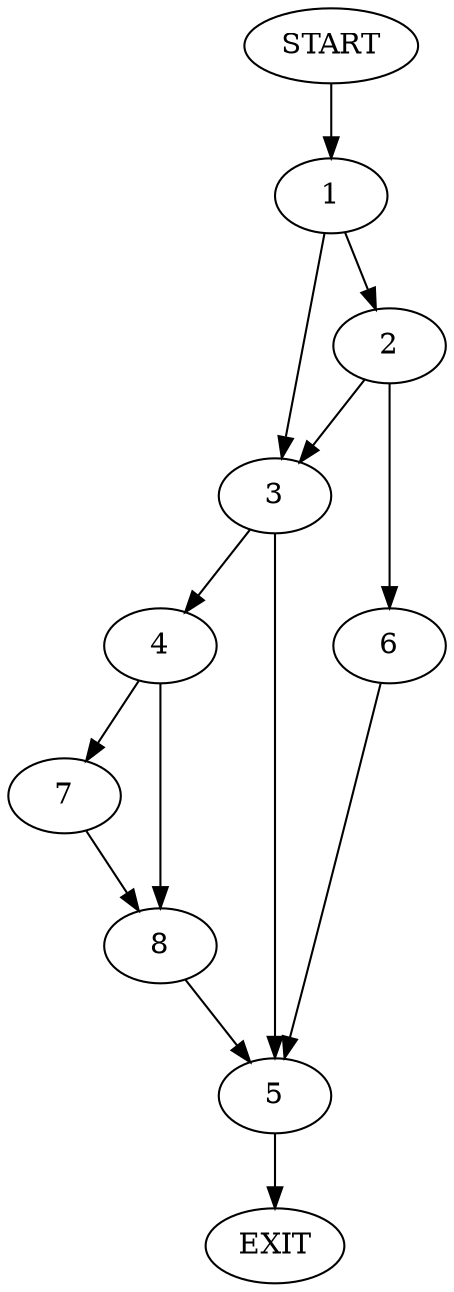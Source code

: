 digraph {
0 [label="START"]
9 [label="EXIT"]
0 -> 1
1 -> 2
1 -> 3
3 -> 4
3 -> 5
2 -> 6
2 -> 3
6 -> 5
5 -> 9
4 -> 7
4 -> 8
7 -> 8
8 -> 5
}
